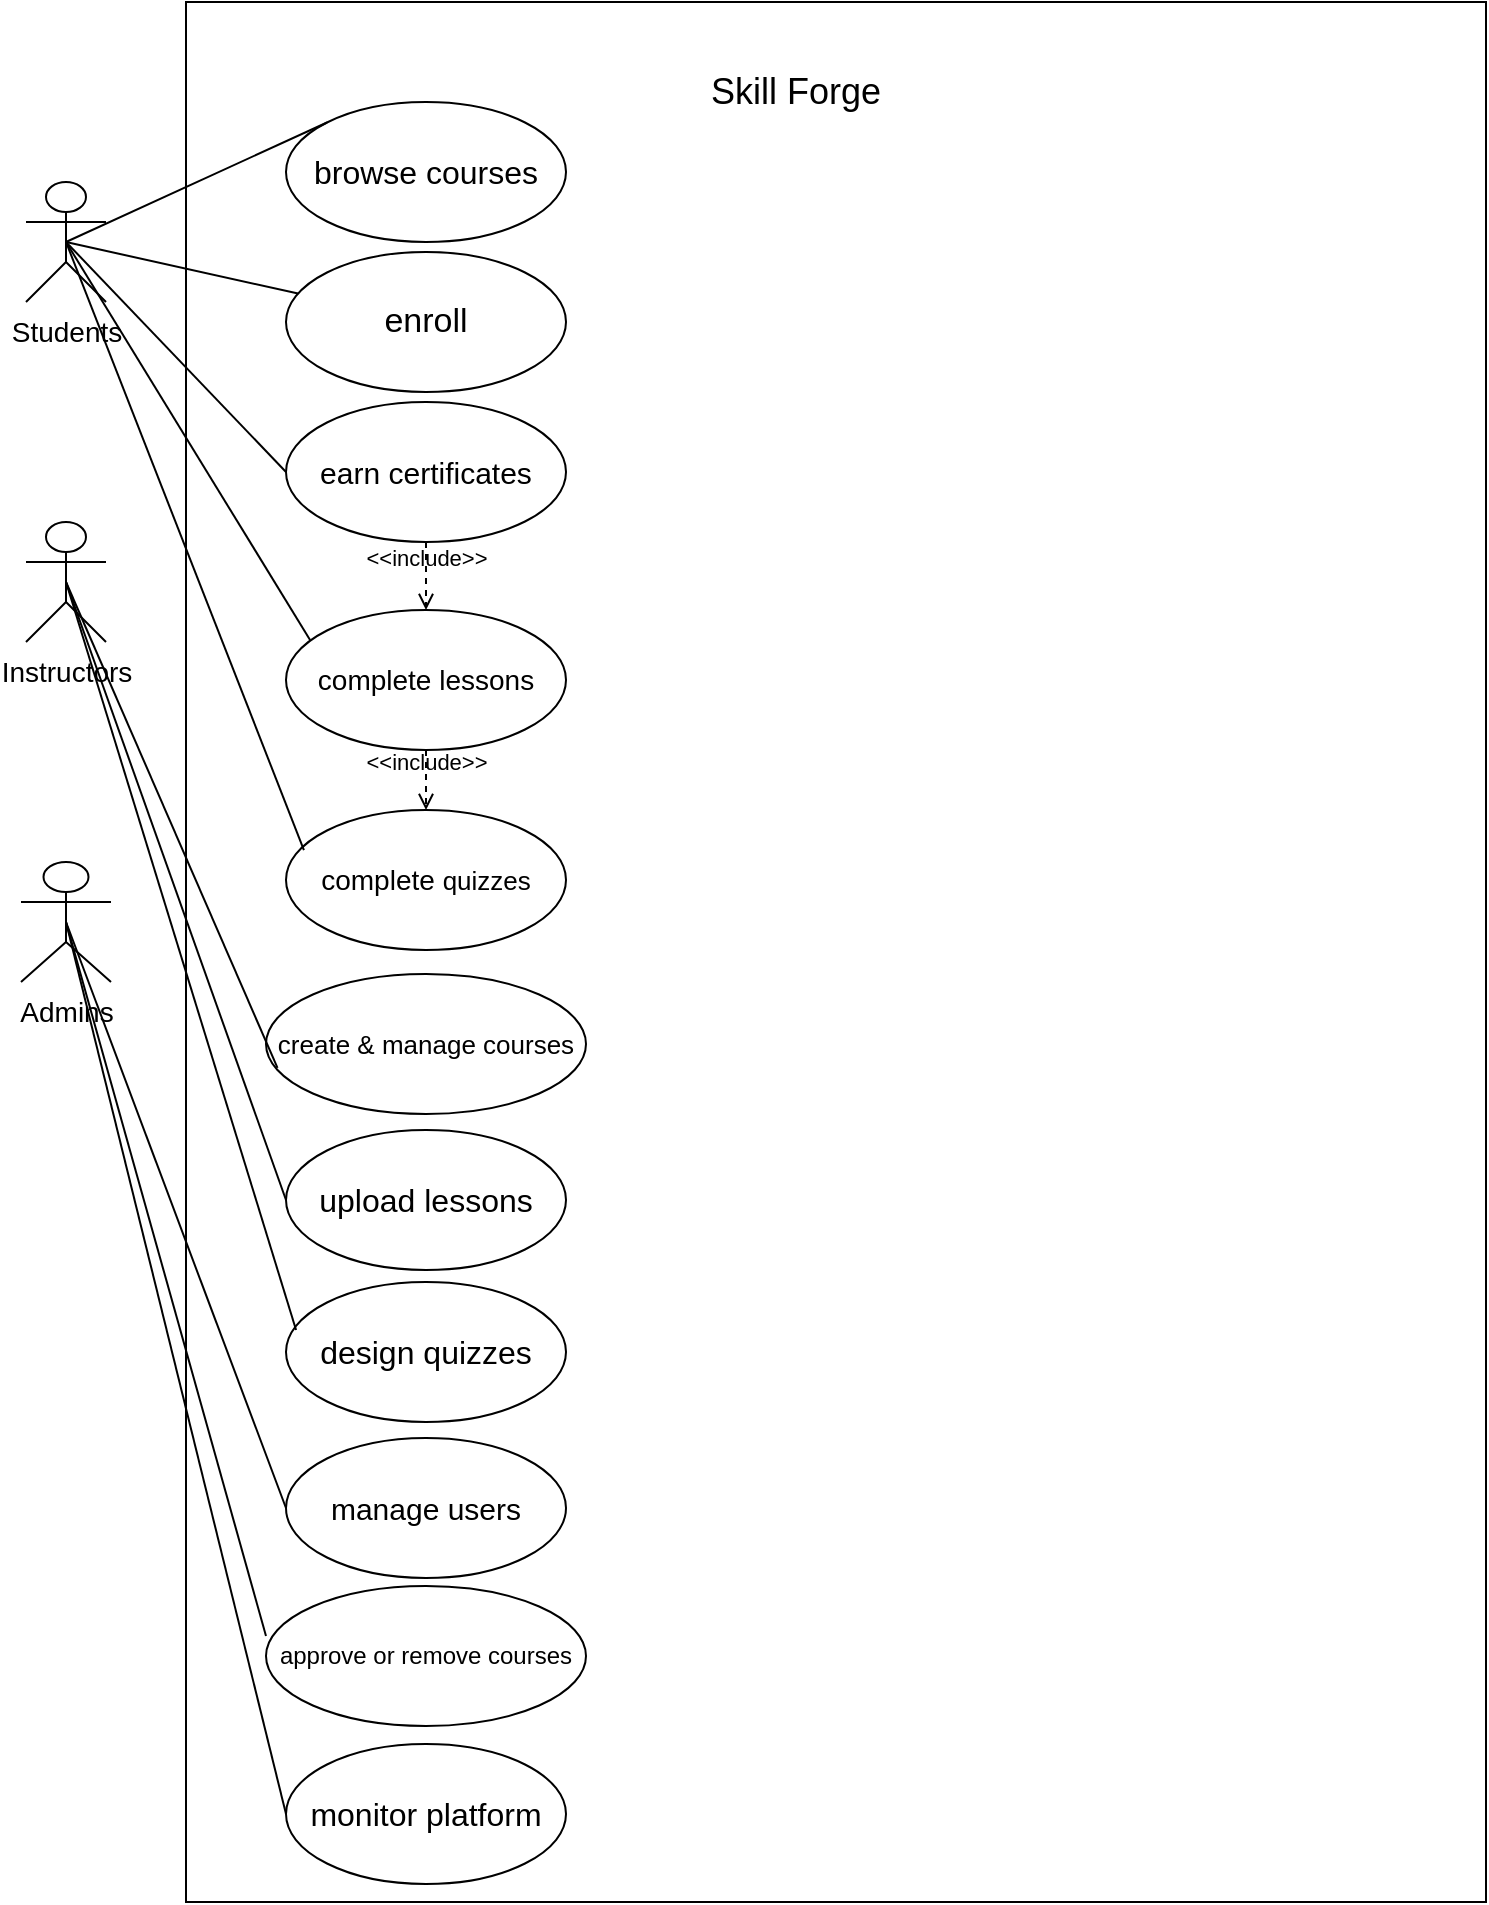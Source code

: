 <mxfile version="28.2.8">
  <diagram name="Page-1" id="Gxm0UhKNNPYb4qAKGL-2">
    <mxGraphModel dx="864" dy="2136" grid="1" gridSize="10" guides="1" tooltips="1" connect="1" arrows="1" fold="1" page="1" pageScale="1" pageWidth="1169" pageHeight="1654" background="#ffffff" math="0" shadow="0">
      <root>
        <mxCell id="0" />
        <mxCell id="1" parent="0" />
        <mxCell id="vk3QnmqRLiSh6UPp8PLl-1" value="&lt;font face=&quot;Helvetica&quot; style=&quot;font-size: 14px;&quot;&gt;Students&lt;/font&gt;" style="shape=umlActor;verticalLabelPosition=bottom;verticalAlign=top;html=1;fontFamily=Times New Roman;noLabel=0;labelBackgroundColor=default;" vertex="1" parent="1">
          <mxGeometry x="70" y="80" width="40" height="60" as="geometry" />
        </mxCell>
        <mxCell id="vk3QnmqRLiSh6UPp8PLl-2" value="&lt;font style=&quot;font-size: 14px;&quot; face=&quot;Helvetica&quot;&gt;Instructors&lt;/font&gt;" style="shape=umlActor;verticalLabelPosition=bottom;verticalAlign=top;html=1;labelBackgroundColor=default;" vertex="1" parent="1">
          <mxGeometry x="70" y="250" width="40" height="60" as="geometry" />
        </mxCell>
        <mxCell id="vk3QnmqRLiSh6UPp8PLl-4" value="" style="whiteSpace=wrap;html=1;labelBackgroundColor=default;fontStyle=1" vertex="1" parent="1">
          <mxGeometry x="150" y="-10" width="650" height="950" as="geometry" />
        </mxCell>
        <mxCell id="vk3QnmqRLiSh6UPp8PLl-13" value="&lt;font style=&quot;font-size: 16px;&quot;&gt;browse courses&lt;/font&gt;" style="ellipse;whiteSpace=wrap;html=1;labelBackgroundColor=default;" vertex="1" parent="1">
          <mxGeometry x="200" y="40" width="140" height="70" as="geometry" />
        </mxCell>
        <mxCell id="vk3QnmqRLiSh6UPp8PLl-14" value="&lt;font style=&quot;font-size: 17px;&quot;&gt;enroll&lt;/font&gt;" style="ellipse;whiteSpace=wrap;html=1;labelBackgroundColor=default;" vertex="1" parent="1">
          <mxGeometry x="200" y="115" width="140" height="70" as="geometry" />
        </mxCell>
        <mxCell id="vk3QnmqRLiSh6UPp8PLl-15" value="&lt;font style=&quot;font-size: 13px;&quot;&gt;create &amp;amp; manage courses&lt;/font&gt;" style="ellipse;whiteSpace=wrap;html=1;labelBackgroundColor=default;" vertex="1" parent="1">
          <mxGeometry x="190" y="476" width="160" height="70" as="geometry" />
        </mxCell>
        <mxCell id="vk3QnmqRLiSh6UPp8PLl-16" value="&lt;font style=&quot;font-size: 16px;&quot;&gt;upload lessons&lt;/font&gt;" style="ellipse;whiteSpace=wrap;html=1;labelBackgroundColor=default;" vertex="1" parent="1">
          <mxGeometry x="200" y="554" width="140" height="70" as="geometry" />
        </mxCell>
        <mxCell id="vk3QnmqRLiSh6UPp8PLl-17" value="&lt;font style=&quot;font-size: 16px;&quot;&gt;design&amp;nbsp;quizzes&lt;/font&gt;" style="ellipse;whiteSpace=wrap;html=1;labelBackgroundColor=default;" vertex="1" parent="1">
          <mxGeometry x="200" y="630" width="140" height="70" as="geometry" />
        </mxCell>
        <mxCell id="vk3QnmqRLiSh6UPp8PLl-20" value="&lt;font style=&quot;font-size: 18px;&quot;&gt;Skill Forge&lt;/font&gt;" style="text;html=1;whiteSpace=wrap;strokeColor=none;fillColor=none;align=center;verticalAlign=middle;rounded=0;labelBackgroundColor=default;" vertex="1" parent="1">
          <mxGeometry x="340" y="20" width="230" height="30" as="geometry" />
        </mxCell>
        <mxCell id="vk3QnmqRLiSh6UPp8PLl-21" value="&lt;font style=&quot;font-size: 14px;&quot;&gt;Admins&lt;/font&gt;" style="shape=umlActor;verticalLabelPosition=bottom;verticalAlign=top;html=1;outlineConnect=0;labelBackgroundColor=default;" vertex="1" parent="1">
          <mxGeometry x="67.5" y="420" width="45" height="60" as="geometry" />
        </mxCell>
        <mxCell id="vk3QnmqRLiSh6UPp8PLl-24" value="&lt;font style=&quot;font-size: 15px;&quot;&gt;manage users&lt;/font&gt;" style="ellipse;whiteSpace=wrap;html=1;labelBackgroundColor=default;" vertex="1" parent="1">
          <mxGeometry x="200" y="708" width="140" height="70" as="geometry" />
        </mxCell>
        <mxCell id="vk3QnmqRLiSh6UPp8PLl-25" value="&lt;font&gt;approve or remove courses&lt;/font&gt;" style="ellipse;whiteSpace=wrap;html=1;labelBackgroundColor=default;" vertex="1" parent="1">
          <mxGeometry x="190" y="782" width="160" height="70" as="geometry" />
        </mxCell>
        <mxCell id="vk3QnmqRLiSh6UPp8PLl-26" value="&lt;font style=&quot;font-size: 16px;&quot;&gt;monitor&amp;nbsp;platform&lt;/font&gt;" style="ellipse;whiteSpace=wrap;html=1;labelBackgroundColor=default;" vertex="1" parent="1">
          <mxGeometry x="200" y="861" width="140" height="70" as="geometry" />
        </mxCell>
        <mxCell id="vk3QnmqRLiSh6UPp8PLl-29" value="" style="endArrow=none;html=1;rounded=0;labelBackgroundColor=default;entryX=0;entryY=0;entryDx=0;entryDy=0;" edge="1" parent="1" target="vk3QnmqRLiSh6UPp8PLl-13">
          <mxGeometry relative="1" as="geometry">
            <mxPoint x="90" y="110" as="sourcePoint" />
            <mxPoint x="200" y="90" as="targetPoint" />
          </mxGeometry>
        </mxCell>
        <mxCell id="vk3QnmqRLiSh6UPp8PLl-36" value="" style="endArrow=none;html=1;rounded=0;labelBackgroundColor=default;" edge="1" parent="1" source="vk3QnmqRLiSh6UPp8PLl-14">
          <mxGeometry relative="1" as="geometry">
            <mxPoint x="340" y="290" as="sourcePoint" />
            <mxPoint x="90" y="110" as="targetPoint" />
            <Array as="points" />
          </mxGeometry>
        </mxCell>
        <mxCell id="vk3QnmqRLiSh6UPp8PLl-37" value="" style="endArrow=none;html=1;rounded=0;entryX=0.5;entryY=0.5;entryDx=0;entryDy=0;entryPerimeter=0;exitX=0.036;exitY=0.671;exitDx=0;exitDy=0;exitPerimeter=0;labelBackgroundColor=default;" edge="1" parent="1" source="vk3QnmqRLiSh6UPp8PLl-15" target="vk3QnmqRLiSh6UPp8PLl-2">
          <mxGeometry relative="1" as="geometry">
            <mxPoint x="340" y="290" as="sourcePoint" />
            <mxPoint x="500" y="290" as="targetPoint" />
          </mxGeometry>
        </mxCell>
        <mxCell id="vk3QnmqRLiSh6UPp8PLl-38" value="" style="endArrow=none;html=1;rounded=0;entryX=0;entryY=0.5;entryDx=0;entryDy=0;labelBackgroundColor=default;" edge="1" parent="1" target="vk3QnmqRLiSh6UPp8PLl-16">
          <mxGeometry relative="1" as="geometry">
            <mxPoint x="90" y="280" as="sourcePoint" />
            <mxPoint x="500" y="290" as="targetPoint" />
          </mxGeometry>
        </mxCell>
        <mxCell id="vk3QnmqRLiSh6UPp8PLl-39" value="" style="endArrow=none;html=1;rounded=0;entryX=0.036;entryY=0.343;entryDx=0;entryDy=0;entryPerimeter=0;exitX=0.5;exitY=0.5;exitDx=0;exitDy=0;exitPerimeter=0;labelBackgroundColor=default;" edge="1" parent="1" source="vk3QnmqRLiSh6UPp8PLl-2" target="vk3QnmqRLiSh6UPp8PLl-17">
          <mxGeometry relative="1" as="geometry">
            <mxPoint x="340" y="290" as="sourcePoint" />
            <mxPoint x="500" y="290" as="targetPoint" />
          </mxGeometry>
        </mxCell>
        <mxCell id="vk3QnmqRLiSh6UPp8PLl-40" value="" style="endArrow=none;html=1;rounded=0;exitX=0.5;exitY=0.5;exitDx=0;exitDy=0;exitPerimeter=0;labelBackgroundColor=default;entryX=0;entryY=0.5;entryDx=0;entryDy=0;" edge="1" parent="1" source="vk3QnmqRLiSh6UPp8PLl-21" target="vk3QnmqRLiSh6UPp8PLl-24">
          <mxGeometry relative="1" as="geometry">
            <mxPoint x="340" y="490" as="sourcePoint" />
            <mxPoint x="200" y="460" as="targetPoint" />
          </mxGeometry>
        </mxCell>
        <mxCell id="vk3QnmqRLiSh6UPp8PLl-41" value="" style="endArrow=none;html=1;rounded=0;labelBackgroundColor=default;entryX=0;entryY=0.357;entryDx=0;entryDy=0;entryPerimeter=0;" edge="1" parent="1" target="vk3QnmqRLiSh6UPp8PLl-25">
          <mxGeometry relative="1" as="geometry">
            <mxPoint x="90" y="450" as="sourcePoint" />
            <mxPoint x="500" y="490" as="targetPoint" />
          </mxGeometry>
        </mxCell>
        <mxCell id="vk3QnmqRLiSh6UPp8PLl-42" value="" style="endArrow=none;html=1;rounded=0;exitX=0.5;exitY=0.5;exitDx=0;exitDy=0;exitPerimeter=0;entryX=0;entryY=0.5;entryDx=0;entryDy=0;labelBackgroundColor=default;" edge="1" parent="1" source="vk3QnmqRLiSh6UPp8PLl-21" target="vk3QnmqRLiSh6UPp8PLl-26">
          <mxGeometry relative="1" as="geometry">
            <mxPoint x="100" y="450" as="sourcePoint" />
            <mxPoint x="500" y="490" as="targetPoint" />
          </mxGeometry>
        </mxCell>
        <mxCell id="vk3QnmqRLiSh6UPp8PLl-60" value="&lt;span style=&quot;font-size: 15px;&quot;&gt;earn certificates&lt;/span&gt;" style="ellipse;whiteSpace=wrap;html=1;" vertex="1" parent="1">
          <mxGeometry x="200" y="190" width="140" height="70" as="geometry" />
        </mxCell>
        <mxCell id="vk3QnmqRLiSh6UPp8PLl-61" value="" style="endArrow=none;html=1;rounded=0;labelBackgroundColor=default;exitX=0;exitY=0.5;exitDx=0;exitDy=0;" edge="1" parent="1" source="vk3QnmqRLiSh6UPp8PLl-60">
          <mxGeometry relative="1" as="geometry">
            <mxPoint x="227" y="199" as="sourcePoint" />
            <mxPoint x="90" y="110" as="targetPoint" />
            <Array as="points" />
          </mxGeometry>
        </mxCell>
        <mxCell id="vk3QnmqRLiSh6UPp8PLl-64" value="&amp;lt;&amp;lt;include&amp;gt;&amp;gt;" style="html=1;verticalAlign=bottom;labelBackgroundColor=none;endArrow=open;endFill=0;dashed=1;rounded=0;entryX=0.5;entryY=0;entryDx=0;entryDy=0;exitX=0.5;exitY=1;exitDx=0;exitDy=0;" edge="1" parent="1" source="vk3QnmqRLiSh6UPp8PLl-60" target="vk3QnmqRLiSh6UPp8PLl-65">
          <mxGeometry width="160" relative="1" as="geometry">
            <mxPoint x="340" y="230" as="sourcePoint" />
            <mxPoint x="490" y="230" as="targetPoint" />
          </mxGeometry>
        </mxCell>
        <mxCell id="vk3QnmqRLiSh6UPp8PLl-65" value="&lt;font style=&quot;font-size: 14px;&quot;&gt;complete lessons&lt;/font&gt;" style="ellipse;whiteSpace=wrap;html=1;" vertex="1" parent="1">
          <mxGeometry x="200" y="294" width="140" height="70" as="geometry" />
        </mxCell>
        <mxCell id="vk3QnmqRLiSh6UPp8PLl-67" value="&lt;span style=&quot;font-size: 14px;&quot;&gt;complete&amp;nbsp;&lt;/span&gt;&lt;font style=&quot;font-size: 13px;&quot;&gt;quizzes&lt;/font&gt;" style="ellipse;whiteSpace=wrap;html=1;" vertex="1" parent="1">
          <mxGeometry x="200" y="394" width="140" height="70" as="geometry" />
        </mxCell>
        <mxCell id="vk3QnmqRLiSh6UPp8PLl-69" value="&amp;lt;&amp;lt;include&amp;gt;&amp;gt;" style="html=1;verticalAlign=bottom;labelBackgroundColor=none;endArrow=open;endFill=0;dashed=1;rounded=0;entryX=0.5;entryY=0;entryDx=0;entryDy=0;exitX=0.5;exitY=1;exitDx=0;exitDy=0;" edge="1" parent="1" source="vk3QnmqRLiSh6UPp8PLl-65" target="vk3QnmqRLiSh6UPp8PLl-67">
          <mxGeometry width="160" relative="1" as="geometry">
            <mxPoint x="330" y="220" as="sourcePoint" />
            <mxPoint x="490" y="220" as="targetPoint" />
          </mxGeometry>
        </mxCell>
        <mxCell id="vk3QnmqRLiSh6UPp8PLl-70" value="" style="endArrow=none;html=1;rounded=0;entryX=0.086;entryY=0.214;entryDx=0;entryDy=0;entryPerimeter=0;" edge="1" parent="1" target="vk3QnmqRLiSh6UPp8PLl-65">
          <mxGeometry relative="1" as="geometry">
            <mxPoint x="90" y="110" as="sourcePoint" />
            <mxPoint x="200" y="310" as="targetPoint" />
          </mxGeometry>
        </mxCell>
        <mxCell id="vk3QnmqRLiSh6UPp8PLl-71" value="" style="endArrow=none;html=1;rounded=0;entryX=0.064;entryY=0.286;entryDx=0;entryDy=0;entryPerimeter=0;" edge="1" parent="1" target="vk3QnmqRLiSh6UPp8PLl-67">
          <mxGeometry relative="1" as="geometry">
            <mxPoint x="90" y="110" as="sourcePoint" />
            <mxPoint x="490" y="320" as="targetPoint" />
          </mxGeometry>
        </mxCell>
      </root>
    </mxGraphModel>
  </diagram>
</mxfile>
